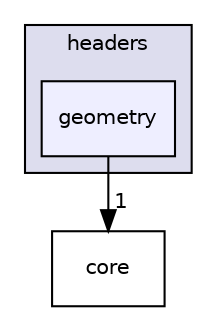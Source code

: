 digraph "C:/Users/vishu.b/source/repos/zSpace_v0.1/headers/geometry" {
  compound=true
  node [ fontsize="10", fontname="Helvetica"];
  edge [ labelfontsize="10", labelfontname="Helvetica"];
  subgraph clusterdir_fd8be38ecb671794cbf508314cbbc8e5 {
    graph [ bgcolor="#ddddee", pencolor="black", label="headers" fontname="Helvetica", fontsize="10", URL="dir_fd8be38ecb671794cbf508314cbbc8e5.html"]
  dir_3c7b6ea23d9889f13e5cc461ab9ce698 [shape=box, label="geometry", style="filled", fillcolor="#eeeeff", pencolor="black", URL="dir_3c7b6ea23d9889f13e5cc461ab9ce698.html"];
  }
  dir_67ee8d2864d599d6ef5c9e7bde8e4cfe [shape=box label="core" URL="dir_67ee8d2864d599d6ef5c9e7bde8e4cfe.html"];
  dir_3c7b6ea23d9889f13e5cc461ab9ce698->dir_67ee8d2864d599d6ef5c9e7bde8e4cfe [headlabel="1", labeldistance=1.5 headhref="dir_000006_000004.html"];
}
